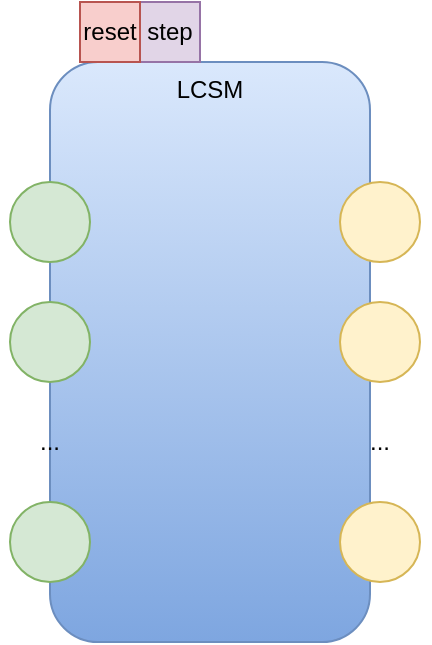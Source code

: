 <mxfile version="14.6.13" type="device"><diagram id="Ne7CwIuBj2DxrPsI_z6q" name="Page-1"><mxGraphModel dx="1106" dy="774" grid="1" gridSize="10" guides="1" tooltips="1" connect="1" arrows="1" fold="1" page="1" pageScale="1" pageWidth="1100" pageHeight="850" math="0" shadow="0"><root><mxCell id="0"/><mxCell id="1" parent="0"/><mxCell id="g4QWmJRkC8kFMfQPLhIJ-1" value="LCSM" style="rounded=1;whiteSpace=wrap;html=1;horizontal=1;verticalAlign=top;strokeColor=#6c8ebf;fillColor=#dae8fc;gradientColor=#7ea6e0;" vertex="1" parent="1"><mxGeometry x="125" y="80" width="160" height="290" as="geometry"/></mxCell><mxCell id="g4QWmJRkC8kFMfQPLhIJ-3" value="" style="ellipse;whiteSpace=wrap;html=1;aspect=fixed;fillColor=#d5e8d4;strokeColor=#82b366;" vertex="1" parent="1"><mxGeometry x="105" y="140" width="40" height="40" as="geometry"/></mxCell><mxCell id="g4QWmJRkC8kFMfQPLhIJ-4" value="" style="ellipse;whiteSpace=wrap;html=1;aspect=fixed;fillColor=#d5e8d4;strokeColor=#82b366;" vertex="1" parent="1"><mxGeometry x="105" y="200" width="40" height="40" as="geometry"/></mxCell><mxCell id="g4QWmJRkC8kFMfQPLhIJ-5" value="" style="ellipse;whiteSpace=wrap;html=1;aspect=fixed;fillColor=#d5e8d4;strokeColor=#82b366;" vertex="1" parent="1"><mxGeometry x="105" y="300" width="40" height="40" as="geometry"/></mxCell><mxCell id="g4QWmJRkC8kFMfQPLhIJ-6" value="..." style="rounded=0;whiteSpace=wrap;html=1;strokeColor=none;opacity=0;" vertex="1" parent="1"><mxGeometry x="100" y="260" width="50" height="20" as="geometry"/></mxCell><mxCell id="g4QWmJRkC8kFMfQPLhIJ-7" value="" style="ellipse;whiteSpace=wrap;html=1;aspect=fixed;fillColor=#fff2cc;strokeColor=#d6b656;" vertex="1" parent="1"><mxGeometry x="270" y="140" width="40" height="40" as="geometry"/></mxCell><mxCell id="g4QWmJRkC8kFMfQPLhIJ-8" value="" style="ellipse;whiteSpace=wrap;html=1;aspect=fixed;fillColor=#fff2cc;strokeColor=#d6b656;" vertex="1" parent="1"><mxGeometry x="270" y="200" width="40" height="40" as="geometry"/></mxCell><mxCell id="g4QWmJRkC8kFMfQPLhIJ-9" value="" style="ellipse;whiteSpace=wrap;html=1;aspect=fixed;fillColor=#fff2cc;strokeColor=#d6b656;" vertex="1" parent="1"><mxGeometry x="270" y="300" width="40" height="40" as="geometry"/></mxCell><mxCell id="g4QWmJRkC8kFMfQPLhIJ-10" value="..." style="rounded=0;whiteSpace=wrap;html=1;strokeColor=none;opacity=0;" vertex="1" parent="1"><mxGeometry x="265" y="260" width="50" height="20" as="geometry"/></mxCell><mxCell id="g4QWmJRkC8kFMfQPLhIJ-11" value="step" style="rounded=0;whiteSpace=wrap;html=1;fillColor=#e1d5e7;strokeColor=#9673a6;" vertex="1" parent="1"><mxGeometry x="170" y="50" width="30" height="30" as="geometry"/></mxCell><mxCell id="7YENygGtKo9kLiAHnh_d-1" value="reset" style="rounded=0;whiteSpace=wrap;html=1;fillColor=#f8cecc;strokeColor=#b85450;" vertex="1" parent="1"><mxGeometry x="140" y="50" width="30" height="30" as="geometry"/></mxCell></root></mxGraphModel></diagram></mxfile>